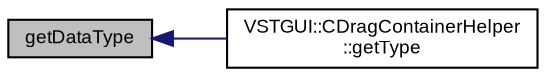 digraph "getDataType"
{
  bgcolor="transparent";
  edge [fontname="Arial",fontsize="9",labelfontname="Arial",labelfontsize="9"];
  node [fontname="Arial",fontsize="9",shape=record];
  rankdir="LR";
  Node1 [label="getDataType",height=0.2,width=0.4,color="black", fillcolor="grey75", style="filled" fontcolor="black"];
  Node1 -> Node2 [dir="back",color="midnightblue",fontsize="9",style="solid",fontname="Arial"];
  Node2 [label="VSTGUI::CDragContainerHelper\l::getType",height=0.2,width=0.4,color="black",URL="$class_v_s_t_g_u_i_1_1_c_drag_container_helper.html#af2e768824a15216252b66ed06d8fb5db"];
}
